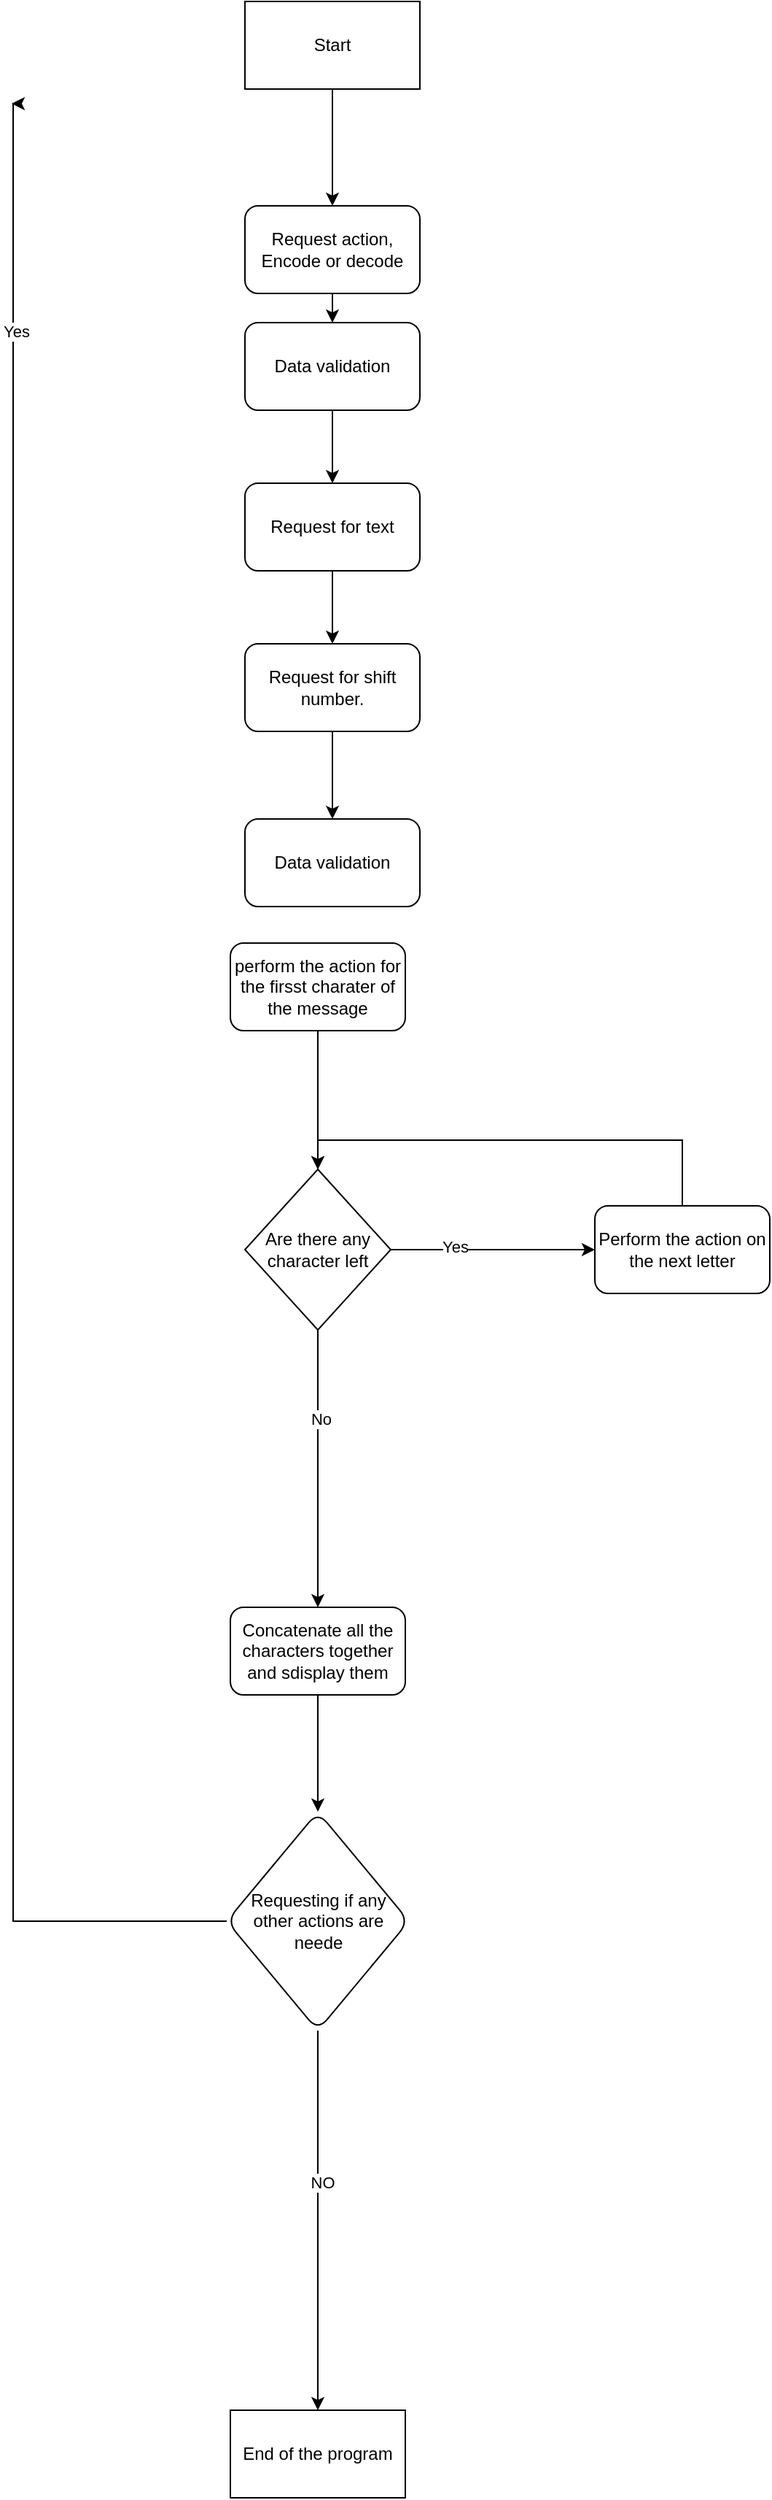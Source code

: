 <mxfile version="24.8.6">
  <diagram name="Page-1" id="17mNhOJHaFhsNdc38T4_">
    <mxGraphModel dx="1379" dy="1954" grid="1" gridSize="10" guides="1" tooltips="1" connect="1" arrows="1" fold="1" page="1" pageScale="1" pageWidth="827" pageHeight="1169" math="0" shadow="0">
      <root>
        <mxCell id="0" />
        <mxCell id="1" parent="0" />
        <mxCell id="gphKkKduA3pPyw4U88uj-4" value="" style="edgeStyle=orthogonalEdgeStyle;rounded=0;orthogonalLoop=1;jettySize=auto;html=1;" edge="1" parent="1" source="gphKkKduA3pPyw4U88uj-2" target="gphKkKduA3pPyw4U88uj-3">
          <mxGeometry relative="1" as="geometry" />
        </mxCell>
        <mxCell id="gphKkKduA3pPyw4U88uj-2" value="Start" style="rounded=0;whiteSpace=wrap;html=1;" vertex="1" parent="1">
          <mxGeometry x="350" y="-120" width="120" height="60" as="geometry" />
        </mxCell>
        <mxCell id="gphKkKduA3pPyw4U88uj-28" value="" style="edgeStyle=orthogonalEdgeStyle;rounded=0;orthogonalLoop=1;jettySize=auto;html=1;" edge="1" parent="1" source="gphKkKduA3pPyw4U88uj-3" target="gphKkKduA3pPyw4U88uj-27">
          <mxGeometry relative="1" as="geometry" />
        </mxCell>
        <mxCell id="gphKkKduA3pPyw4U88uj-3" value="Request action, Encode or decode" style="rounded=1;whiteSpace=wrap;html=1;" vertex="1" parent="1">
          <mxGeometry x="350" y="20" width="120" height="60" as="geometry" />
        </mxCell>
        <mxCell id="gphKkKduA3pPyw4U88uj-8" value="" style="edgeStyle=orthogonalEdgeStyle;rounded=0;orthogonalLoop=1;jettySize=auto;html=1;" edge="1" parent="1" source="gphKkKduA3pPyw4U88uj-5" target="gphKkKduA3pPyw4U88uj-7">
          <mxGeometry relative="1" as="geometry" />
        </mxCell>
        <mxCell id="gphKkKduA3pPyw4U88uj-5" value="Request for text" style="rounded=1;whiteSpace=wrap;html=1;" vertex="1" parent="1">
          <mxGeometry x="350" y="210" width="120" height="60" as="geometry" />
        </mxCell>
        <mxCell id="gphKkKduA3pPyw4U88uj-34" value="" style="edgeStyle=orthogonalEdgeStyle;rounded=0;orthogonalLoop=1;jettySize=auto;html=1;" edge="1" parent="1" source="gphKkKduA3pPyw4U88uj-7" target="gphKkKduA3pPyw4U88uj-33">
          <mxGeometry relative="1" as="geometry" />
        </mxCell>
        <mxCell id="gphKkKduA3pPyw4U88uj-7" value="Request for shift number." style="rounded=1;whiteSpace=wrap;html=1;" vertex="1" parent="1">
          <mxGeometry x="350" y="320" width="120" height="60" as="geometry" />
        </mxCell>
        <mxCell id="gphKkKduA3pPyw4U88uj-12" value="" style="edgeStyle=orthogonalEdgeStyle;rounded=0;orthogonalLoop=1;jettySize=auto;html=1;" edge="1" parent="1" source="gphKkKduA3pPyw4U88uj-9" target="gphKkKduA3pPyw4U88uj-11">
          <mxGeometry relative="1" as="geometry" />
        </mxCell>
        <mxCell id="gphKkKduA3pPyw4U88uj-9" value="perform the action for the firsst charater of the message" style="rounded=1;whiteSpace=wrap;html=1;" vertex="1" parent="1">
          <mxGeometry x="340" y="525" width="120" height="60" as="geometry" />
        </mxCell>
        <mxCell id="gphKkKduA3pPyw4U88uj-14" value="" style="edgeStyle=orthogonalEdgeStyle;rounded=0;orthogonalLoop=1;jettySize=auto;html=1;" edge="1" parent="1" source="gphKkKduA3pPyw4U88uj-11" target="gphKkKduA3pPyw4U88uj-13">
          <mxGeometry relative="1" as="geometry" />
        </mxCell>
        <mxCell id="gphKkKduA3pPyw4U88uj-15" value="Yes" style="edgeLabel;html=1;align=center;verticalAlign=middle;resizable=0;points=[];" vertex="1" connectable="0" parent="gphKkKduA3pPyw4U88uj-14">
          <mxGeometry x="-0.375" y="2" relative="1" as="geometry">
            <mxPoint as="offset" />
          </mxGeometry>
        </mxCell>
        <mxCell id="gphKkKduA3pPyw4U88uj-19" value="" style="edgeStyle=orthogonalEdgeStyle;rounded=0;orthogonalLoop=1;jettySize=auto;html=1;" edge="1" parent="1" source="gphKkKduA3pPyw4U88uj-11" target="gphKkKduA3pPyw4U88uj-18">
          <mxGeometry relative="1" as="geometry" />
        </mxCell>
        <mxCell id="gphKkKduA3pPyw4U88uj-20" value="No" style="edgeLabel;html=1;align=center;verticalAlign=middle;resizable=0;points=[];" vertex="1" connectable="0" parent="gphKkKduA3pPyw4U88uj-19">
          <mxGeometry x="-0.36" y="2" relative="1" as="geometry">
            <mxPoint as="offset" />
          </mxGeometry>
        </mxCell>
        <mxCell id="gphKkKduA3pPyw4U88uj-11" value="Are there any character left" style="rhombus;whiteSpace=wrap;html=1;" vertex="1" parent="1">
          <mxGeometry x="350" y="680" width="100" height="110" as="geometry" />
        </mxCell>
        <mxCell id="gphKkKduA3pPyw4U88uj-17" value="" style="edgeStyle=orthogonalEdgeStyle;rounded=0;orthogonalLoop=1;jettySize=auto;html=1;entryX=0.5;entryY=0;entryDx=0;entryDy=0;" edge="1" parent="1" source="gphKkKduA3pPyw4U88uj-13" target="gphKkKduA3pPyw4U88uj-11">
          <mxGeometry relative="1" as="geometry">
            <mxPoint x="400" y="650" as="targetPoint" />
            <Array as="points">
              <mxPoint x="650" y="660" />
              <mxPoint x="400" y="660" />
            </Array>
          </mxGeometry>
        </mxCell>
        <mxCell id="gphKkKduA3pPyw4U88uj-13" value="Perform the action on the next letter" style="rounded=1;whiteSpace=wrap;html=1;" vertex="1" parent="1">
          <mxGeometry x="590" y="705" width="120" height="60" as="geometry" />
        </mxCell>
        <mxCell id="gphKkKduA3pPyw4U88uj-36" value="" style="edgeStyle=orthogonalEdgeStyle;rounded=0;orthogonalLoop=1;jettySize=auto;html=1;" edge="1" parent="1" source="gphKkKduA3pPyw4U88uj-18" target="gphKkKduA3pPyw4U88uj-35">
          <mxGeometry relative="1" as="geometry" />
        </mxCell>
        <mxCell id="gphKkKduA3pPyw4U88uj-18" value="Concatenate all the characters together and sdisplay them" style="rounded=1;whiteSpace=wrap;html=1;" vertex="1" parent="1">
          <mxGeometry x="340" y="980" width="120" height="60" as="geometry" />
        </mxCell>
        <mxCell id="gphKkKduA3pPyw4U88uj-23" value="End of the program" style="rounded=0;whiteSpace=wrap;html=1;" vertex="1" parent="1">
          <mxGeometry x="340" y="1530" width="120" height="60" as="geometry" />
        </mxCell>
        <mxCell id="gphKkKduA3pPyw4U88uj-29" value="" style="edgeStyle=orthogonalEdgeStyle;rounded=0;orthogonalLoop=1;jettySize=auto;html=1;" edge="1" parent="1" source="gphKkKduA3pPyw4U88uj-27" target="gphKkKduA3pPyw4U88uj-5">
          <mxGeometry relative="1" as="geometry" />
        </mxCell>
        <mxCell id="gphKkKduA3pPyw4U88uj-27" value="Data validation" style="whiteSpace=wrap;html=1;rounded=1;" vertex="1" parent="1">
          <mxGeometry x="350" y="100" width="120" height="60" as="geometry" />
        </mxCell>
        <mxCell id="gphKkKduA3pPyw4U88uj-33" value="Data validation" style="rounded=1;whiteSpace=wrap;html=1;" vertex="1" parent="1">
          <mxGeometry x="350" y="440" width="120" height="60" as="geometry" />
        </mxCell>
        <mxCell id="gphKkKduA3pPyw4U88uj-39" value="" style="edgeStyle=orthogonalEdgeStyle;rounded=0;orthogonalLoop=1;jettySize=auto;html=1;" edge="1" parent="1" source="gphKkKduA3pPyw4U88uj-35" target="gphKkKduA3pPyw4U88uj-23">
          <mxGeometry relative="1" as="geometry" />
        </mxCell>
        <mxCell id="gphKkKduA3pPyw4U88uj-40" value="NO" style="edgeLabel;html=1;align=center;verticalAlign=middle;resizable=0;points=[];" vertex="1" connectable="0" parent="gphKkKduA3pPyw4U88uj-39">
          <mxGeometry x="-0.2" y="3" relative="1" as="geometry">
            <mxPoint as="offset" />
          </mxGeometry>
        </mxCell>
        <mxCell id="gphKkKduA3pPyw4U88uj-45" value="" style="edgeStyle=orthogonalEdgeStyle;rounded=0;orthogonalLoop=1;jettySize=auto;html=1;" edge="1" parent="1" source="gphKkKduA3pPyw4U88uj-35">
          <mxGeometry relative="1" as="geometry">
            <mxPoint x="190" y="-50" as="targetPoint" />
            <Array as="points">
              <mxPoint x="191" y="1195" />
            </Array>
          </mxGeometry>
        </mxCell>
        <mxCell id="gphKkKduA3pPyw4U88uj-46" value="Yes" style="edgeLabel;html=1;align=center;verticalAlign=middle;resizable=0;points=[];" vertex="1" connectable="0" parent="gphKkKduA3pPyw4U88uj-45">
          <mxGeometry x="0.777" y="-2" relative="1" as="geometry">
            <mxPoint y="1" as="offset" />
          </mxGeometry>
        </mxCell>
        <mxCell id="gphKkKduA3pPyw4U88uj-35" value="Requesting if any other actions are neede" style="rhombus;whiteSpace=wrap;html=1;rounded=1;" vertex="1" parent="1">
          <mxGeometry x="337.5" y="1120" width="125" height="150" as="geometry" />
        </mxCell>
      </root>
    </mxGraphModel>
  </diagram>
</mxfile>
